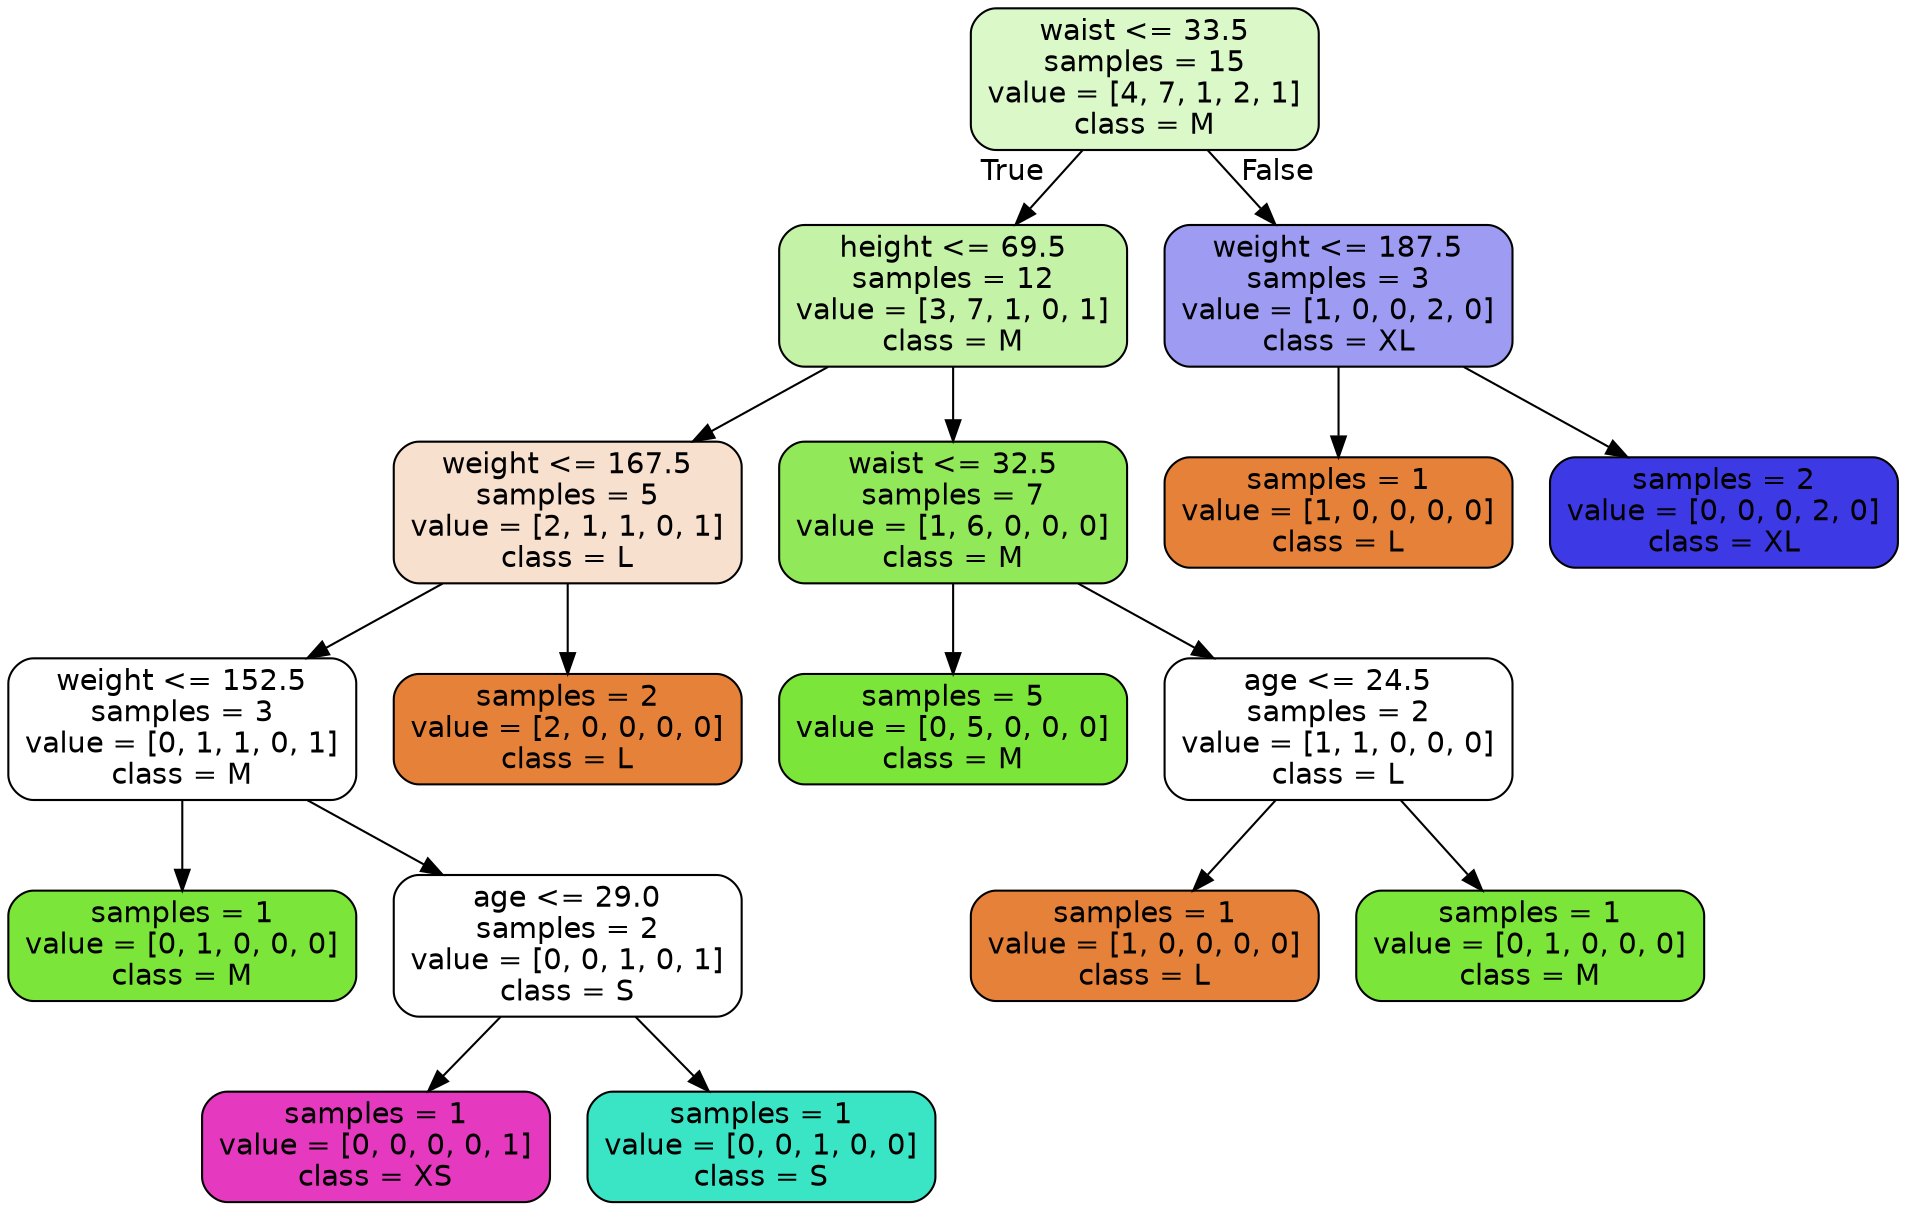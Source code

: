digraph Tree {
node [shape=box, style="filled, rounded", color="black", fontname=helvetica] ;
edge [fontname=helvetica] ;
0 [label="waist <= 33.5\nsamples = 15\nvalue = [4, 7, 1, 2, 1]\nclass = M", fillcolor="#dbf8c9"] ;
1 [label="height <= 69.5\nsamples = 12\nvalue = [3, 7, 1, 0, 1]\nclass = M", fillcolor="#c4f3a7"] ;
0 -> 1 [labeldistance=2.5, labelangle=45, headlabel="True"] ;
2 [label="weight <= 167.5\nsamples = 5\nvalue = [2, 1, 1, 0, 1]\nclass = L", fillcolor="#f8e0ce"] ;
1 -> 2 ;
3 [label="weight <= 152.5\nsamples = 3\nvalue = [0, 1, 1, 0, 1]\nclass = M", fillcolor="#ffffff"] ;
2 -> 3 ;
4 [label="samples = 1\nvalue = [0, 1, 0, 0, 0]\nclass = M", fillcolor="#7be539"] ;
3 -> 4 ;
5 [label="age <= 29.0\nsamples = 2\nvalue = [0, 0, 1, 0, 1]\nclass = S", fillcolor="#ffffff"] ;
3 -> 5 ;
6 [label="samples = 1\nvalue = [0, 0, 0, 0, 1]\nclass = XS", fillcolor="#e539c0"] ;
5 -> 6 ;
7 [label="samples = 1\nvalue = [0, 0, 1, 0, 0]\nclass = S", fillcolor="#39e5c5"] ;
5 -> 7 ;
8 [label="samples = 2\nvalue = [2, 0, 0, 0, 0]\nclass = L", fillcolor="#e58139"] ;
2 -> 8 ;
9 [label="waist <= 32.5\nsamples = 7\nvalue = [1, 6, 0, 0, 0]\nclass = M", fillcolor="#91e95a"] ;
1 -> 9 ;
10 [label="samples = 5\nvalue = [0, 5, 0, 0, 0]\nclass = M", fillcolor="#7be539"] ;
9 -> 10 ;
11 [label="age <= 24.5\nsamples = 2\nvalue = [1, 1, 0, 0, 0]\nclass = L", fillcolor="#ffffff"] ;
9 -> 11 ;
12 [label="samples = 1\nvalue = [1, 0, 0, 0, 0]\nclass = L", fillcolor="#e58139"] ;
11 -> 12 ;
13 [label="samples = 1\nvalue = [0, 1, 0, 0, 0]\nclass = M", fillcolor="#7be539"] ;
11 -> 13 ;
14 [label="weight <= 187.5\nsamples = 3\nvalue = [1, 0, 0, 2, 0]\nclass = XL", fillcolor="#9e9cf2"] ;
0 -> 14 [labeldistance=2.5, labelangle=-45, headlabel="False"] ;
15 [label="samples = 1\nvalue = [1, 0, 0, 0, 0]\nclass = L", fillcolor="#e58139"] ;
14 -> 15 ;
16 [label="samples = 2\nvalue = [0, 0, 0, 2, 0]\nclass = XL", fillcolor="#3c39e5"] ;
14 -> 16 ;
}